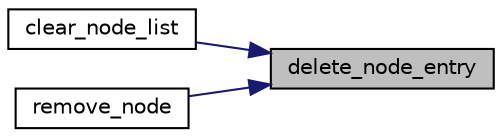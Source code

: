 digraph "delete_node_entry"
{
 // LATEX_PDF_SIZE
  edge [fontname="Helvetica",fontsize="10",labelfontname="Helvetica",labelfontsize="10"];
  node [fontname="Helvetica",fontsize="10",shape=record];
  rankdir="RL";
  Node1 [label="delete_node_entry",height=0.2,width=0.4,color="black", fillcolor="grey75", style="filled", fontcolor="black",tooltip=" "];
  Node1 -> Node2 [dir="back",color="midnightblue",fontsize="10",style="solid",fontname="Helvetica"];
  Node2 [label="clear_node_list",height=0.2,width=0.4,color="black", fillcolor="white", style="filled",URL="$UTIL_2OMG_2common_8c.html#a3b1fce9ad6ba221441431d8267dd3b40",tooltip=" "];
  Node1 -> Node3 [dir="back",color="midnightblue",fontsize="10",style="solid",fontname="Helvetica"];
  Node3 [label="remove_node",height=0.2,width=0.4,color="black", fillcolor="white", style="filled",URL="$UTIL_2OMG_2defs_8h.html#a556e1bb36064a8ff4021c141b22da730",tooltip=" "];
}
